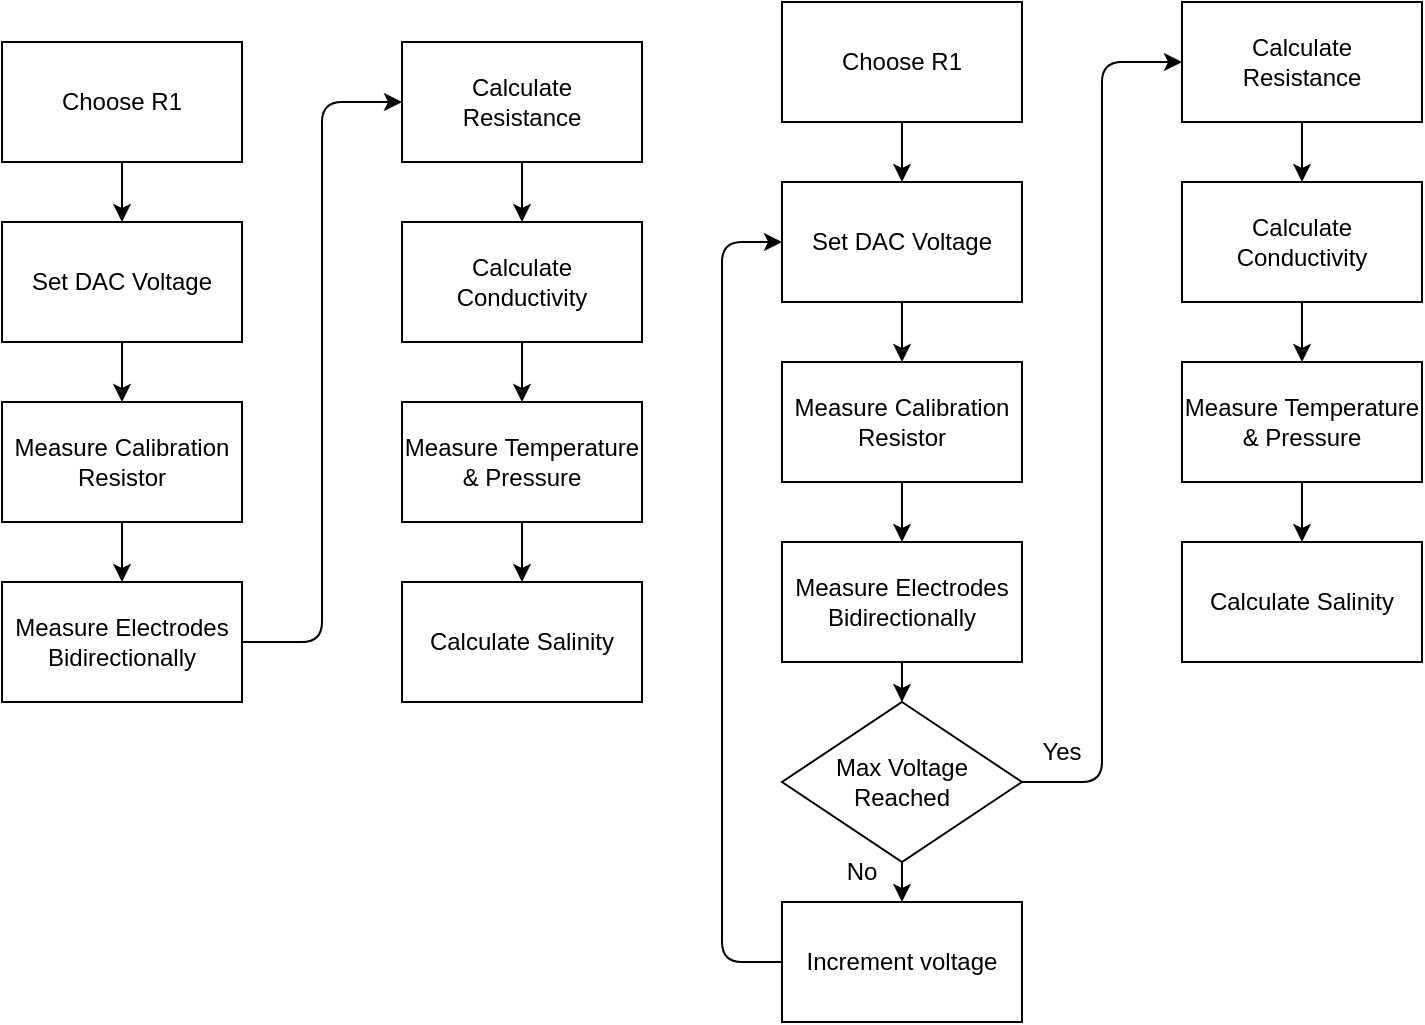 <mxfile>
    <diagram id="eppD-TdAUP-PUnSHiENs" name="Page-1">
        <mxGraphModel dx="1106" dy="779" grid="1" gridSize="10" guides="1" tooltips="1" connect="1" arrows="1" fold="1" page="1" pageScale="1" pageWidth="850" pageHeight="1100" math="0" shadow="0">
            <root>
                <mxCell id="0"/>
                <mxCell id="1" parent="0"/>
                <mxCell id="40" style="edgeStyle=none;html=1;entryX=0.5;entryY=0;entryDx=0;entryDy=0;" edge="1" parent="1" source="41" target="43">
                    <mxGeometry relative="1" as="geometry"/>
                </mxCell>
                <mxCell id="41" value="Choose R1" style="rounded=0;whiteSpace=wrap;html=1;" vertex="1" parent="1">
                    <mxGeometry x="60" y="140" width="120" height="60" as="geometry"/>
                </mxCell>
                <mxCell id="42" style="edgeStyle=none;html=1;entryX=0.5;entryY=0;entryDx=0;entryDy=0;" edge="1" parent="1" source="43" target="45">
                    <mxGeometry relative="1" as="geometry"/>
                </mxCell>
                <mxCell id="43" value="Set DAC Voltage" style="rounded=0;whiteSpace=wrap;html=1;" vertex="1" parent="1">
                    <mxGeometry x="60" y="230" width="120" height="60" as="geometry"/>
                </mxCell>
                <mxCell id="44" style="edgeStyle=none;html=1;" edge="1" parent="1" source="45" target="46">
                    <mxGeometry relative="1" as="geometry"/>
                </mxCell>
                <mxCell id="45" value="Measure Calibration Resistor" style="rounded=0;whiteSpace=wrap;html=1;" vertex="1" parent="1">
                    <mxGeometry x="60" y="320" width="120" height="60" as="geometry"/>
                </mxCell>
                <mxCell id="46" value="Measure Electrodes&lt;div&gt;Bidirectionally&lt;/div&gt;" style="rounded=0;whiteSpace=wrap;html=1;" vertex="1" parent="1">
                    <mxGeometry x="60" y="410" width="120" height="60" as="geometry"/>
                </mxCell>
                <mxCell id="47" style="edgeStyle=none;html=1;entryX=0.5;entryY=0;entryDx=0;entryDy=0;" edge="1" parent="1" source="48" target="50">
                    <mxGeometry relative="1" as="geometry"/>
                </mxCell>
                <mxCell id="48" value="Calculate&lt;div&gt;Resistance&lt;/div&gt;" style="rounded=0;whiteSpace=wrap;html=1;" vertex="1" parent="1">
                    <mxGeometry x="260" y="140" width="120" height="60" as="geometry"/>
                </mxCell>
                <mxCell id="49" style="edgeStyle=none;html=1;entryX=0.5;entryY=0;entryDx=0;entryDy=0;" edge="1" parent="1" source="50" target="53">
                    <mxGeometry relative="1" as="geometry"/>
                </mxCell>
                <mxCell id="50" value="Calculate Conductivity" style="rounded=0;whiteSpace=wrap;html=1;" vertex="1" parent="1">
                    <mxGeometry x="260" y="230" width="120" height="60" as="geometry"/>
                </mxCell>
                <mxCell id="51" value="Calculate Salinity" style="rounded=0;whiteSpace=wrap;html=1;" vertex="1" parent="1">
                    <mxGeometry x="260" y="410" width="120" height="60" as="geometry"/>
                </mxCell>
                <mxCell id="52" style="edgeStyle=none;html=1;entryX=0.5;entryY=0;entryDx=0;entryDy=0;" edge="1" parent="1" source="53" target="51">
                    <mxGeometry relative="1" as="geometry"/>
                </mxCell>
                <mxCell id="53" value="Measure Temperature &amp;amp; Pressure" style="rounded=0;whiteSpace=wrap;html=1;" vertex="1" parent="1">
                    <mxGeometry x="260" y="320" width="120" height="60" as="geometry"/>
                </mxCell>
                <mxCell id="54" value="" style="endArrow=classic;html=1;exitX=1;exitY=0.5;exitDx=0;exitDy=0;entryX=0;entryY=0.5;entryDx=0;entryDy=0;" edge="1" parent="1" source="46" target="48">
                    <mxGeometry width="50" height="50" relative="1" as="geometry">
                        <mxPoint x="180" y="570" as="sourcePoint"/>
                        <mxPoint x="230" y="520" as="targetPoint"/>
                        <Array as="points">
                            <mxPoint x="220" y="440"/>
                            <mxPoint x="220" y="170"/>
                        </Array>
                    </mxGeometry>
                </mxCell>
                <mxCell id="55" style="edgeStyle=none;html=1;entryX=0.5;entryY=0;entryDx=0;entryDy=0;" edge="1" parent="1" source="56" target="58">
                    <mxGeometry relative="1" as="geometry"/>
                </mxCell>
                <mxCell id="56" value="Choose R1" style="rounded=0;whiteSpace=wrap;html=1;" vertex="1" parent="1">
                    <mxGeometry x="450" y="120" width="120" height="60" as="geometry"/>
                </mxCell>
                <mxCell id="57" style="edgeStyle=none;html=1;entryX=0.5;entryY=0;entryDx=0;entryDy=0;" edge="1" parent="1" source="58" target="60">
                    <mxGeometry relative="1" as="geometry"/>
                </mxCell>
                <mxCell id="58" value="Set DAC Voltage" style="rounded=0;whiteSpace=wrap;html=1;" vertex="1" parent="1">
                    <mxGeometry x="450" y="210" width="120" height="60" as="geometry"/>
                </mxCell>
                <mxCell id="59" style="edgeStyle=none;html=1;" edge="1" parent="1" source="60" target="62">
                    <mxGeometry relative="1" as="geometry"/>
                </mxCell>
                <mxCell id="60" value="Measure Calibration Resistor" style="rounded=0;whiteSpace=wrap;html=1;" vertex="1" parent="1">
                    <mxGeometry x="450" y="300" width="120" height="60" as="geometry"/>
                </mxCell>
                <mxCell id="61" style="edgeStyle=none;html=1;entryX=0.5;entryY=0;entryDx=0;entryDy=0;" edge="1" parent="1" source="62" target="72">
                    <mxGeometry relative="1" as="geometry"/>
                </mxCell>
                <mxCell id="62" value="Measure Electrodes&lt;div&gt;Bidirectionally&lt;/div&gt;" style="rounded=0;whiteSpace=wrap;html=1;" vertex="1" parent="1">
                    <mxGeometry x="450" y="390" width="120" height="60" as="geometry"/>
                </mxCell>
                <mxCell id="63" style="edgeStyle=none;html=1;entryX=0.5;entryY=0;entryDx=0;entryDy=0;" edge="1" parent="1" source="64" target="66">
                    <mxGeometry relative="1" as="geometry"/>
                </mxCell>
                <mxCell id="64" value="Calculate&lt;div&gt;Resistance&lt;/div&gt;" style="rounded=0;whiteSpace=wrap;html=1;" vertex="1" parent="1">
                    <mxGeometry x="650" y="120" width="120" height="60" as="geometry"/>
                </mxCell>
                <mxCell id="65" style="edgeStyle=none;html=1;entryX=0.5;entryY=0;entryDx=0;entryDy=0;" edge="1" parent="1" source="66" target="69">
                    <mxGeometry relative="1" as="geometry"/>
                </mxCell>
                <mxCell id="66" value="Calculate Conductivity" style="rounded=0;whiteSpace=wrap;html=1;" vertex="1" parent="1">
                    <mxGeometry x="650" y="210" width="120" height="60" as="geometry"/>
                </mxCell>
                <mxCell id="67" value="Calculate Salinity" style="rounded=0;whiteSpace=wrap;html=1;" vertex="1" parent="1">
                    <mxGeometry x="650" y="390" width="120" height="60" as="geometry"/>
                </mxCell>
                <mxCell id="68" style="edgeStyle=none;html=1;entryX=0.5;entryY=0;entryDx=0;entryDy=0;" edge="1" parent="1" source="69" target="67">
                    <mxGeometry relative="1" as="geometry"/>
                </mxCell>
                <mxCell id="69" value="Measure Temperature &amp;amp; Pressure" style="rounded=0;whiteSpace=wrap;html=1;" vertex="1" parent="1">
                    <mxGeometry x="650" y="300" width="120" height="60" as="geometry"/>
                </mxCell>
                <mxCell id="70" value="" style="endArrow=classic;html=1;entryX=0;entryY=0.5;entryDx=0;entryDy=0;exitX=1;exitY=0.5;exitDx=0;exitDy=0;" edge="1" parent="1" source="72" target="64">
                    <mxGeometry width="50" height="50" relative="1" as="geometry">
                        <mxPoint x="630" y="530" as="sourcePoint"/>
                        <mxPoint x="620" y="500" as="targetPoint"/>
                        <Array as="points">
                            <mxPoint x="610" y="510"/>
                            <mxPoint x="610" y="420"/>
                            <mxPoint x="610" y="150"/>
                        </Array>
                    </mxGeometry>
                </mxCell>
                <mxCell id="71" style="edgeStyle=none;html=1;entryX=0.5;entryY=0;entryDx=0;entryDy=0;" edge="1" parent="1" source="72" target="75">
                    <mxGeometry relative="1" as="geometry"/>
                </mxCell>
                <mxCell id="72" value="Max Voltage&lt;div&gt;Reached&lt;/div&gt;" style="rhombus;whiteSpace=wrap;html=1;" vertex="1" parent="1">
                    <mxGeometry x="450" y="470" width="120" height="80" as="geometry"/>
                </mxCell>
                <mxCell id="73" value="" style="endArrow=classic;html=1;entryX=0;entryY=0.5;entryDx=0;entryDy=0;exitX=0;exitY=0.5;exitDx=0;exitDy=0;" edge="1" parent="1" source="75" target="58">
                    <mxGeometry width="50" height="50" relative="1" as="geometry">
                        <mxPoint x="420" y="600" as="sourcePoint"/>
                        <mxPoint x="420" y="470" as="targetPoint"/>
                        <Array as="points">
                            <mxPoint x="420" y="600"/>
                            <mxPoint x="420" y="510"/>
                            <mxPoint x="420" y="240"/>
                        </Array>
                    </mxGeometry>
                </mxCell>
                <mxCell id="74" value="Yes" style="text;html=1;align=center;verticalAlign=middle;whiteSpace=wrap;rounded=0;" vertex="1" parent="1">
                    <mxGeometry x="560" y="480" width="60" height="30" as="geometry"/>
                </mxCell>
                <mxCell id="75" value="Increment voltage" style="rounded=0;whiteSpace=wrap;html=1;" vertex="1" parent="1">
                    <mxGeometry x="450" y="570" width="120" height="60" as="geometry"/>
                </mxCell>
                <mxCell id="76" value="No" style="text;html=1;align=center;verticalAlign=middle;whiteSpace=wrap;rounded=0;" vertex="1" parent="1">
                    <mxGeometry x="460" y="540" width="60" height="30" as="geometry"/>
                </mxCell>
            </root>
        </mxGraphModel>
    </diagram>
</mxfile>